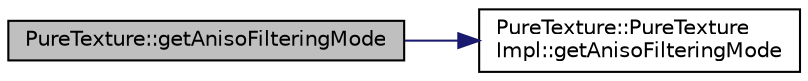 digraph "PureTexture::getAnisoFilteringMode"
{
 // LATEX_PDF_SIZE
  edge [fontname="Helvetica",fontsize="10",labelfontname="Helvetica",labelfontsize="10"];
  node [fontname="Helvetica",fontsize="10",shape=record];
  rankdir="LR";
  Node1 [label="PureTexture::getAnisoFilteringMode",height=0.2,width=0.4,color="black", fillcolor="grey75", style="filled", fontcolor="black",tooltip="Gets the anisotropic filtering mode."];
  Node1 -> Node2 [color="midnightblue",fontsize="10",style="solid",fontname="Helvetica"];
  Node2 [label="PureTexture::PureTexture\lImpl::getAnisoFilteringMode",height=0.2,width=0.4,color="black", fillcolor="white", style="filled",URL="$class_pure_texture_1_1_pure_texture_impl.html#a3251ba8d3f65311f8e7268011e00c883",tooltip=" "];
}

